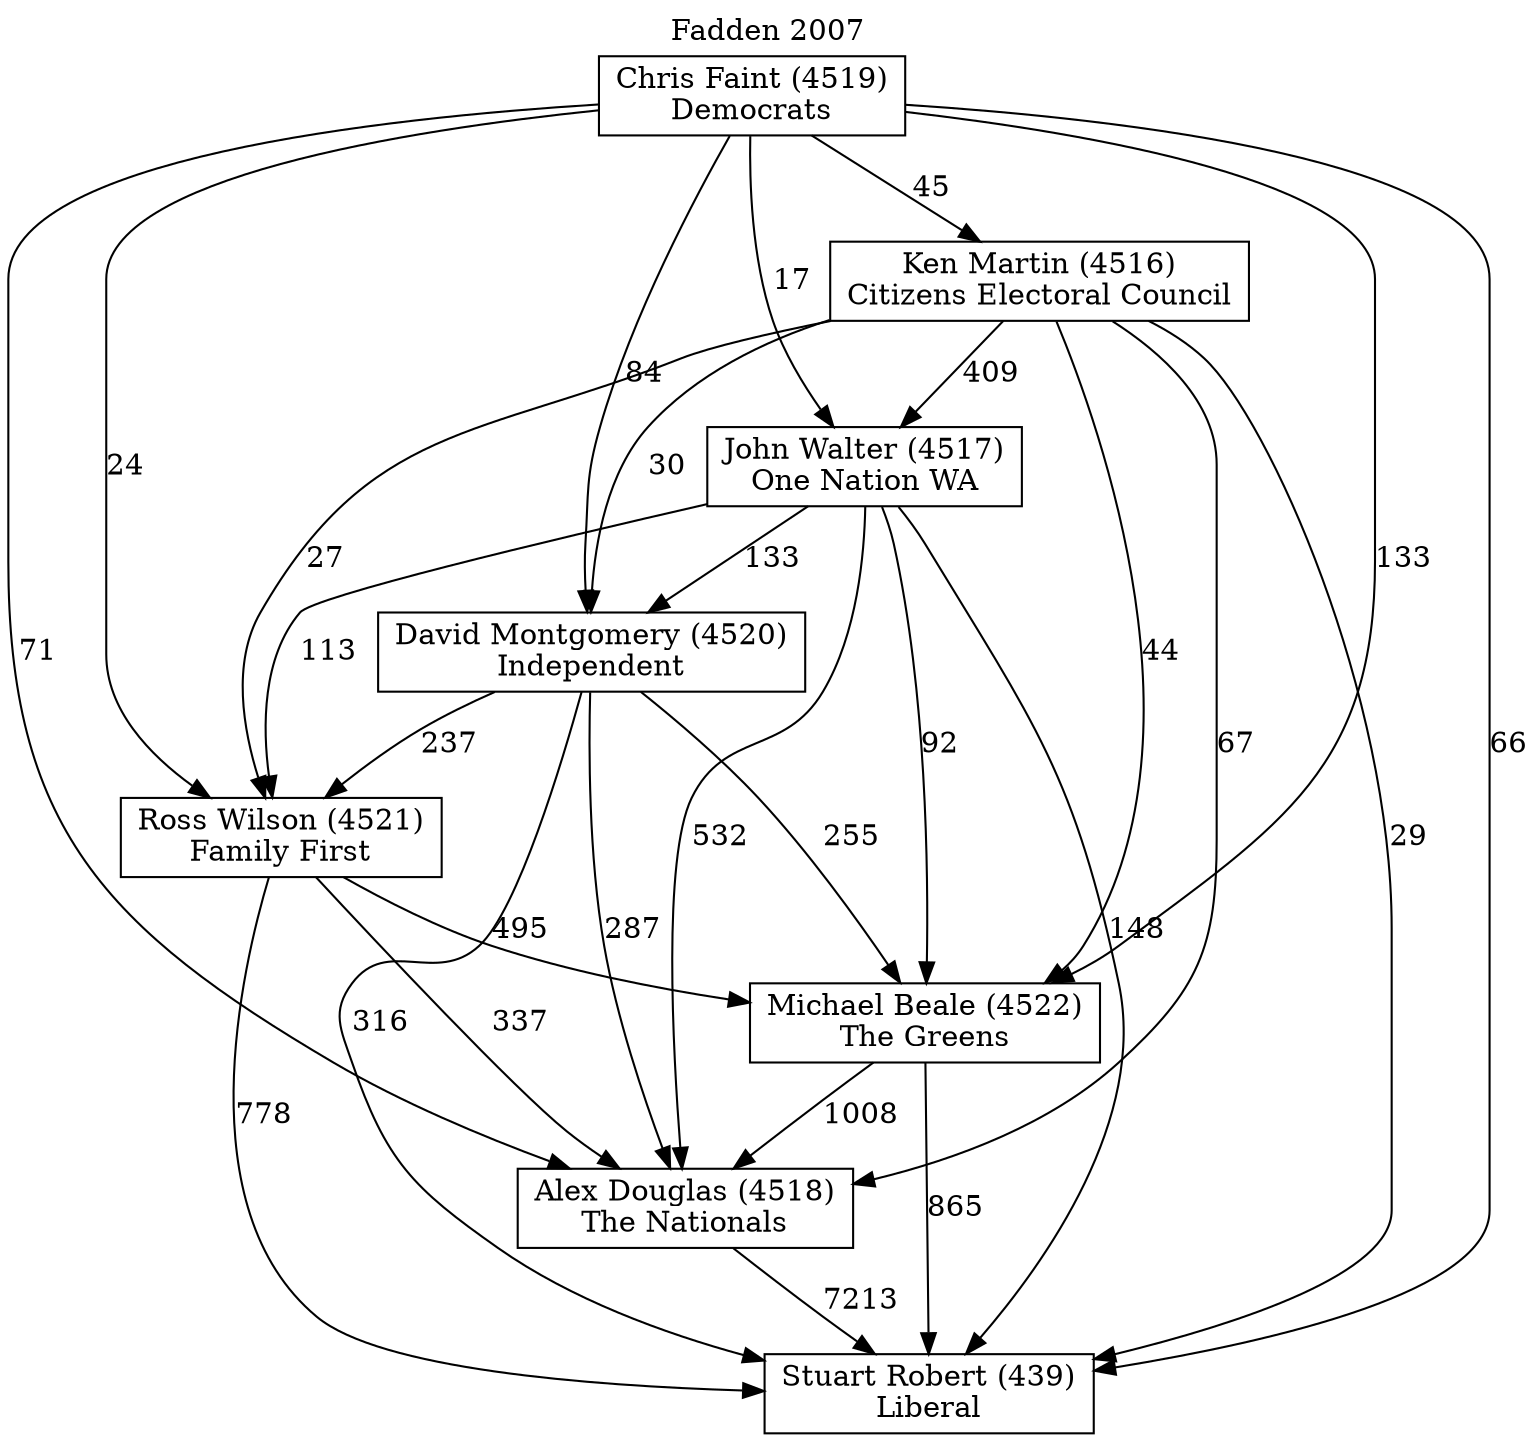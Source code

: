 // House preference flow
digraph "Stuart Robert (439)_Fadden_2007" {
	graph [label="Fadden 2007" labelloc=t mclimit=10]
	node [shape=box]
	"Stuart Robert (439)" [label="Stuart Robert (439)
Liberal"]
	"Alex Douglas (4518)" [label="Alex Douglas (4518)
The Nationals"]
	"Michael Beale (4522)" [label="Michael Beale (4522)
The Greens"]
	"Ross Wilson (4521)" [label="Ross Wilson (4521)
Family First"]
	"David Montgomery (4520)" [label="David Montgomery (4520)
Independent"]
	"John Walter (4517)" [label="John Walter (4517)
One Nation WA"]
	"Ken Martin (4516)" [label="Ken Martin (4516)
Citizens Electoral Council"]
	"Chris Faint (4519)" [label="Chris Faint (4519)
Democrats"]
	"Alex Douglas (4518)" -> "Stuart Robert (439)" [label=7213]
	"Michael Beale (4522)" -> "Alex Douglas (4518)" [label=1008]
	"Ross Wilson (4521)" -> "Michael Beale (4522)" [label=495]
	"David Montgomery (4520)" -> "Ross Wilson (4521)" [label=237]
	"John Walter (4517)" -> "David Montgomery (4520)" [label=133]
	"Ken Martin (4516)" -> "John Walter (4517)" [label=409]
	"Chris Faint (4519)" -> "Ken Martin (4516)" [label=45]
	"Michael Beale (4522)" -> "Stuart Robert (439)" [label=865]
	"Ross Wilson (4521)" -> "Stuart Robert (439)" [label=778]
	"David Montgomery (4520)" -> "Stuart Robert (439)" [label=316]
	"John Walter (4517)" -> "Stuart Robert (439)" [label=148]
	"Ken Martin (4516)" -> "Stuart Robert (439)" [label=29]
	"Chris Faint (4519)" -> "Stuart Robert (439)" [label=66]
	"Chris Faint (4519)" -> "John Walter (4517)" [label=17]
	"Ken Martin (4516)" -> "David Montgomery (4520)" [label=30]
	"Chris Faint (4519)" -> "David Montgomery (4520)" [label=84]
	"John Walter (4517)" -> "Ross Wilson (4521)" [label=113]
	"Ken Martin (4516)" -> "Ross Wilson (4521)" [label=27]
	"Chris Faint (4519)" -> "Ross Wilson (4521)" [label=24]
	"David Montgomery (4520)" -> "Michael Beale (4522)" [label=255]
	"John Walter (4517)" -> "Michael Beale (4522)" [label=92]
	"Ken Martin (4516)" -> "Michael Beale (4522)" [label=44]
	"Chris Faint (4519)" -> "Michael Beale (4522)" [label=133]
	"Ross Wilson (4521)" -> "Alex Douglas (4518)" [label=337]
	"David Montgomery (4520)" -> "Alex Douglas (4518)" [label=287]
	"John Walter (4517)" -> "Alex Douglas (4518)" [label=532]
	"Ken Martin (4516)" -> "Alex Douglas (4518)" [label=67]
	"Chris Faint (4519)" -> "Alex Douglas (4518)" [label=71]
}
